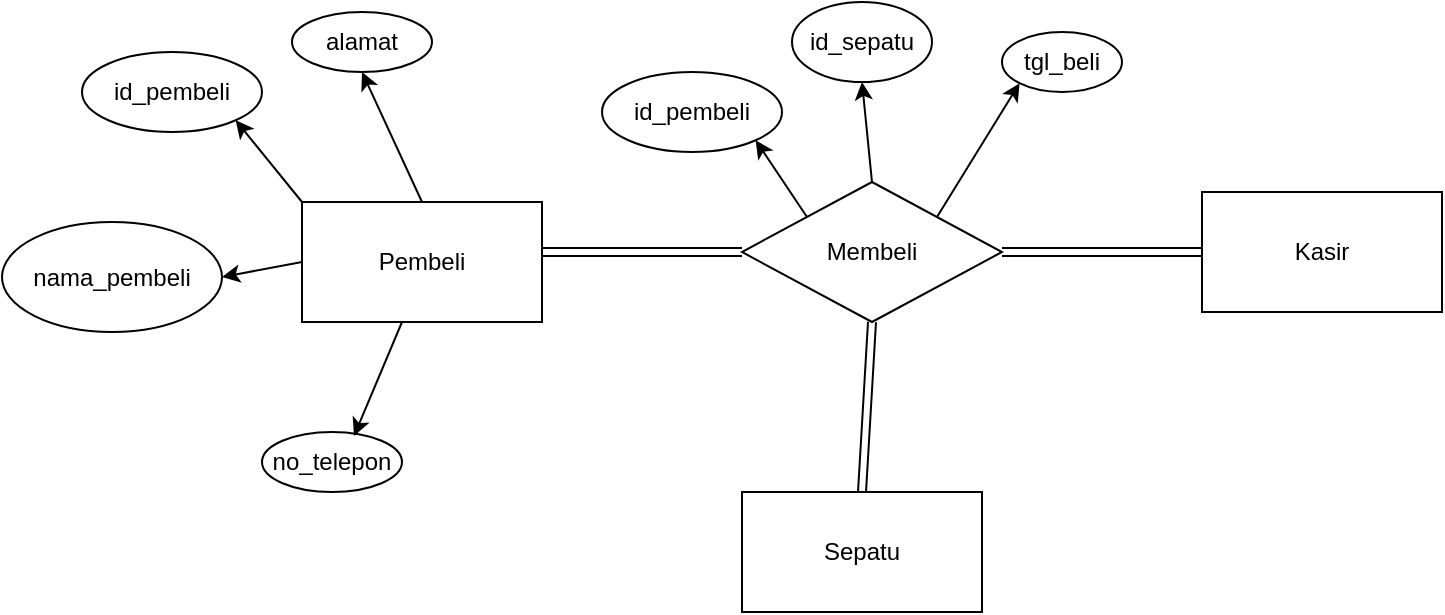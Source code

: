 <mxfile version="24.7.16">
  <diagram name="Halaman-1" id="o9pXHZw99_OWVBRJ5fto">
    <mxGraphModel dx="880" dy="470" grid="1" gridSize="10" guides="1" tooltips="1" connect="1" arrows="1" fold="1" page="1" pageScale="1" pageWidth="827" pageHeight="1169" math="0" shadow="0">
      <root>
        <mxCell id="0" />
        <mxCell id="1" parent="0" />
        <mxCell id="FdAaFISNEp6fR4pndsd6-6" value="Pembeli" style="rounded=0;whiteSpace=wrap;html=1;" vertex="1" parent="1">
          <mxGeometry x="160" y="115" width="120" height="60" as="geometry" />
        </mxCell>
        <mxCell id="FdAaFISNEp6fR4pndsd6-8" value="Membeli" style="rhombus;whiteSpace=wrap;html=1;" vertex="1" parent="1">
          <mxGeometry x="380" y="105" width="130" height="70" as="geometry" />
        </mxCell>
        <mxCell id="FdAaFISNEp6fR4pndsd6-9" value="Sepatu" style="rounded=0;whiteSpace=wrap;html=1;" vertex="1" parent="1">
          <mxGeometry x="380" y="260" width="120" height="60" as="geometry" />
        </mxCell>
        <mxCell id="FdAaFISNEp6fR4pndsd6-12" value="Kasir" style="rounded=0;whiteSpace=wrap;html=1;" vertex="1" parent="1">
          <mxGeometry x="610" y="110" width="120" height="60" as="geometry" />
        </mxCell>
        <mxCell id="FdAaFISNEp6fR4pndsd6-15" value="" style="shape=link;html=1;rounded=0;entryX=0;entryY=0.5;entryDx=0;entryDy=0;" edge="1" parent="1" target="FdAaFISNEp6fR4pndsd6-8">
          <mxGeometry width="100" relative="1" as="geometry">
            <mxPoint x="280" y="140" as="sourcePoint" />
            <mxPoint x="350" y="139.5" as="targetPoint" />
          </mxGeometry>
        </mxCell>
        <mxCell id="FdAaFISNEp6fR4pndsd6-16" value="" style="shape=link;html=1;rounded=0;entryX=0;entryY=0.5;entryDx=0;entryDy=0;exitX=1;exitY=0.5;exitDx=0;exitDy=0;" edge="1" parent="1" source="FdAaFISNEp6fR4pndsd6-8" target="FdAaFISNEp6fR4pndsd6-12">
          <mxGeometry width="100" relative="1" as="geometry">
            <mxPoint x="510" y="139.5" as="sourcePoint" />
            <mxPoint x="640" y="140" as="targetPoint" />
          </mxGeometry>
        </mxCell>
        <mxCell id="FdAaFISNEp6fR4pndsd6-17" value="" style="shape=link;html=1;rounded=0;entryX=0.5;entryY=0;entryDx=0;entryDy=0;exitX=0.5;exitY=1;exitDx=0;exitDy=0;" edge="1" parent="1" source="FdAaFISNEp6fR4pndsd6-8" target="FdAaFISNEp6fR4pndsd6-9">
          <mxGeometry width="100" relative="1" as="geometry">
            <mxPoint x="360" y="200" as="sourcePoint" />
            <mxPoint x="460" y="200" as="targetPoint" />
          </mxGeometry>
        </mxCell>
        <mxCell id="FdAaFISNEp6fR4pndsd6-18" value="nama_pembeli" style="ellipse;whiteSpace=wrap;html=1;" vertex="1" parent="1">
          <mxGeometry x="10" y="125" width="110" height="55" as="geometry" />
        </mxCell>
        <mxCell id="FdAaFISNEp6fR4pndsd6-20" value="alamat" style="ellipse;whiteSpace=wrap;html=1;" vertex="1" parent="1">
          <mxGeometry x="155" y="20" width="70" height="30" as="geometry" />
        </mxCell>
        <mxCell id="FdAaFISNEp6fR4pndsd6-21" value="no_telepon" style="ellipse;whiteSpace=wrap;html=1;" vertex="1" parent="1">
          <mxGeometry x="140" y="230" width="70" height="30" as="geometry" />
        </mxCell>
        <mxCell id="FdAaFISNEp6fR4pndsd6-22" value="" style="endArrow=classic;html=1;rounded=0;entryX=0.657;entryY=0.067;entryDx=0;entryDy=0;entryPerimeter=0;" edge="1" parent="1" target="FdAaFISNEp6fR4pndsd6-21">
          <mxGeometry width="50" height="50" relative="1" as="geometry">
            <mxPoint x="210" y="175" as="sourcePoint" />
            <mxPoint x="210" y="235" as="targetPoint" />
          </mxGeometry>
        </mxCell>
        <mxCell id="FdAaFISNEp6fR4pndsd6-23" value="" style="endArrow=classic;html=1;rounded=0;entryX=0.5;entryY=1;entryDx=0;entryDy=0;exitX=0.5;exitY=0;exitDx=0;exitDy=0;" edge="1" parent="1" source="FdAaFISNEp6fR4pndsd6-6" target="FdAaFISNEp6fR4pndsd6-20">
          <mxGeometry width="50" height="50" relative="1" as="geometry">
            <mxPoint x="175" y="105" as="sourcePoint" />
            <mxPoint x="210" y="70" as="targetPoint" />
          </mxGeometry>
        </mxCell>
        <mxCell id="FdAaFISNEp6fR4pndsd6-24" value="" style="endArrow=classic;html=1;rounded=0;exitX=0;exitY=0.5;exitDx=0;exitDy=0;entryX=1;entryY=0.5;entryDx=0;entryDy=0;" edge="1" parent="1" source="FdAaFISNEp6fR4pndsd6-6" target="FdAaFISNEp6fR4pndsd6-18">
          <mxGeometry width="50" height="50" relative="1" as="geometry">
            <mxPoint x="120" y="140" as="sourcePoint" />
            <mxPoint x="80" y="139.5" as="targetPoint" />
          </mxGeometry>
        </mxCell>
        <mxCell id="FdAaFISNEp6fR4pndsd6-25" value="id_pembeli" style="ellipse;whiteSpace=wrap;html=1;" vertex="1" parent="1">
          <mxGeometry x="50" y="40" width="90" height="40" as="geometry" />
        </mxCell>
        <mxCell id="FdAaFISNEp6fR4pndsd6-26" value="" style="endArrow=classic;html=1;rounded=0;exitX=0;exitY=0;exitDx=0;exitDy=0;entryX=1;entryY=1;entryDx=0;entryDy=0;" edge="1" parent="1" source="FdAaFISNEp6fR4pndsd6-6" target="FdAaFISNEp6fR4pndsd6-25">
          <mxGeometry width="50" height="50" relative="1" as="geometry">
            <mxPoint x="170" y="110" as="sourcePoint" />
            <mxPoint x="120" y="80" as="targetPoint" />
          </mxGeometry>
        </mxCell>
        <mxCell id="FdAaFISNEp6fR4pndsd6-27" value="id_sepatu" style="ellipse;whiteSpace=wrap;html=1;" vertex="1" parent="1">
          <mxGeometry x="405" y="15" width="70" height="40" as="geometry" />
        </mxCell>
        <mxCell id="FdAaFISNEp6fR4pndsd6-29" value="" style="endArrow=classic;html=1;rounded=0;entryX=0.5;entryY=1;entryDx=0;entryDy=0;exitX=0.5;exitY=0;exitDx=0;exitDy=0;" edge="1" parent="1" source="FdAaFISNEp6fR4pndsd6-8" target="FdAaFISNEp6fR4pndsd6-27">
          <mxGeometry width="50" height="50" relative="1" as="geometry">
            <mxPoint x="440" y="110" as="sourcePoint" />
            <mxPoint x="490" y="60" as="targetPoint" />
          </mxGeometry>
        </mxCell>
        <mxCell id="FdAaFISNEp6fR4pndsd6-30" value="tgl_beli" style="ellipse;whiteSpace=wrap;html=1;" vertex="1" parent="1">
          <mxGeometry x="510" y="30" width="60" height="30" as="geometry" />
        </mxCell>
        <mxCell id="FdAaFISNEp6fR4pndsd6-31" value="" style="endArrow=classic;html=1;rounded=0;entryX=0;entryY=1;entryDx=0;entryDy=0;exitX=1;exitY=0;exitDx=0;exitDy=0;" edge="1" parent="1" source="FdAaFISNEp6fR4pndsd6-8" target="FdAaFISNEp6fR4pndsd6-30">
          <mxGeometry width="50" height="50" relative="1" as="geometry">
            <mxPoint x="470" y="115" as="sourcePoint" />
            <mxPoint x="520" y="65" as="targetPoint" />
          </mxGeometry>
        </mxCell>
        <mxCell id="FdAaFISNEp6fR4pndsd6-32" value="id_pembeli" style="ellipse;whiteSpace=wrap;html=1;" vertex="1" parent="1">
          <mxGeometry x="310" y="50" width="90" height="40" as="geometry" />
        </mxCell>
        <mxCell id="FdAaFISNEp6fR4pndsd6-33" value="" style="endArrow=classic;html=1;rounded=0;exitX=0;exitY=0;exitDx=0;exitDy=0;entryX=1;entryY=1;entryDx=0;entryDy=0;" edge="1" parent="1" source="FdAaFISNEp6fR4pndsd6-8" target="FdAaFISNEp6fR4pndsd6-32">
          <mxGeometry width="50" height="50" relative="1" as="geometry">
            <mxPoint x="414" y="115" as="sourcePoint" />
            <mxPoint x="374" y="75" as="targetPoint" />
          </mxGeometry>
        </mxCell>
      </root>
    </mxGraphModel>
  </diagram>
</mxfile>
